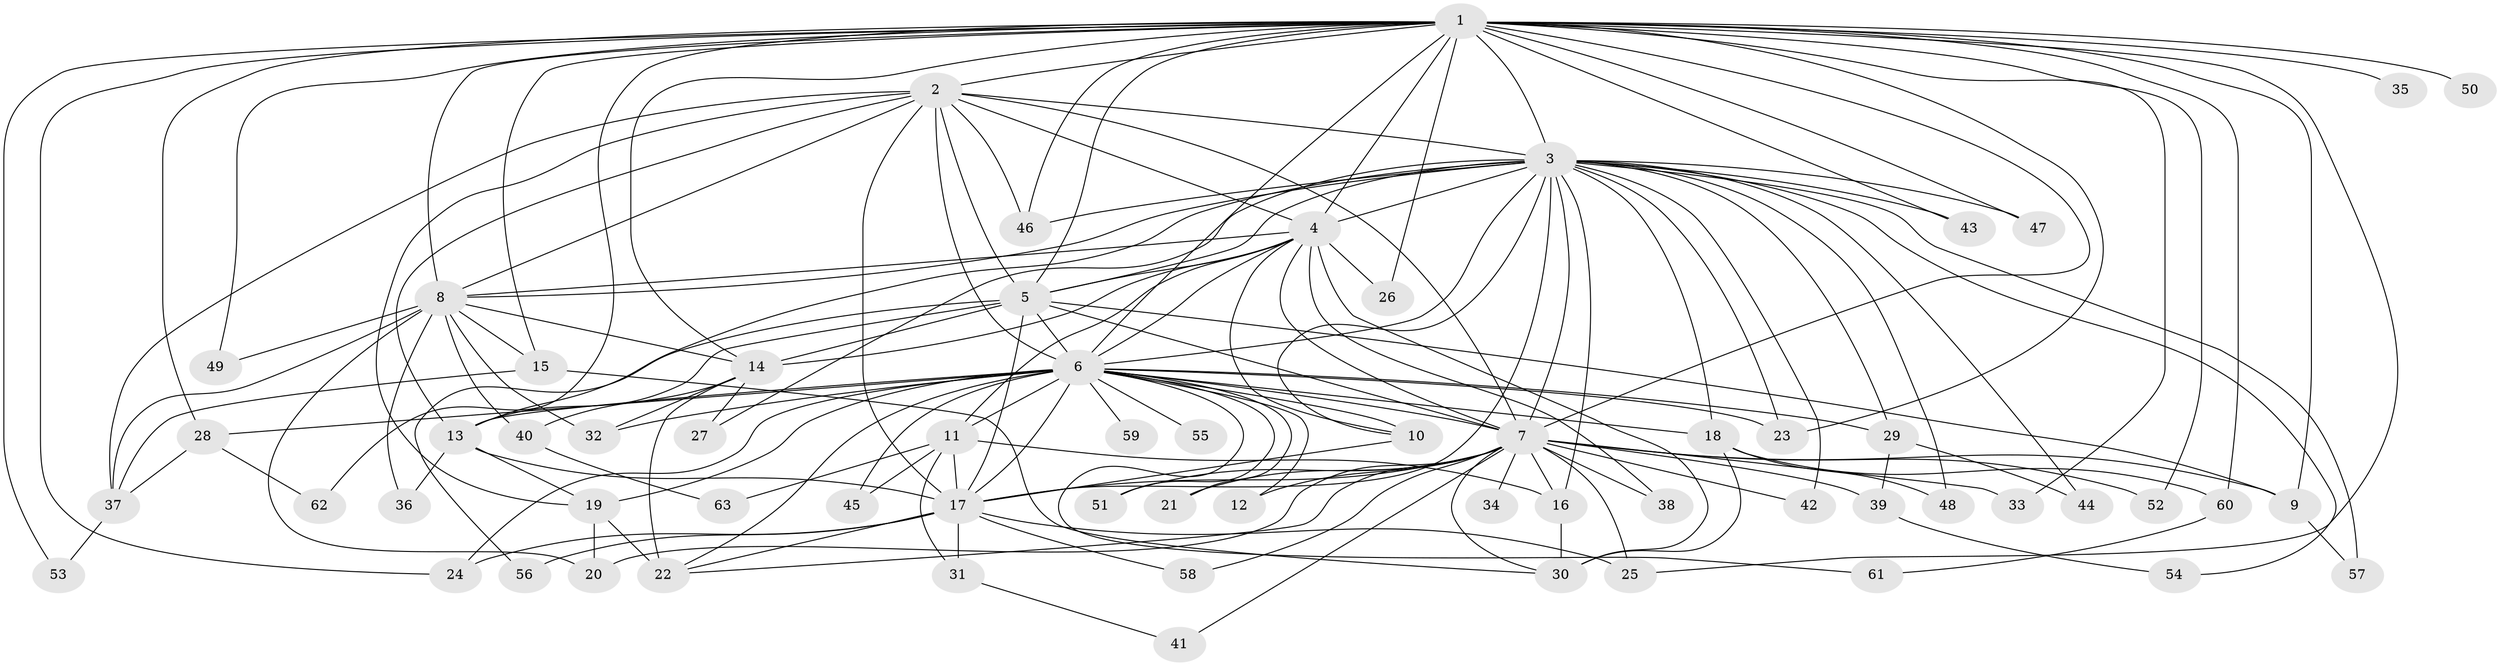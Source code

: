 // original degree distribution, {22: 0.007936507936507936, 23: 0.007936507936507936, 34: 0.007936507936507936, 30: 0.007936507936507936, 19: 0.007936507936507936, 15: 0.007936507936507936, 16: 0.007936507936507936, 24: 0.007936507936507936, 13: 0.007936507936507936, 31: 0.007936507936507936, 7: 0.03968253968253968, 4: 0.07142857142857142, 3: 0.15079365079365079, 2: 0.5952380952380952, 5: 0.047619047619047616, 9: 0.007936507936507936, 10: 0.007936507936507936}
// Generated by graph-tools (version 1.1) at 2025/35/03/09/25 02:35:14]
// undirected, 63 vertices, 158 edges
graph export_dot {
graph [start="1"]
  node [color=gray90,style=filled];
  1;
  2;
  3;
  4;
  5;
  6;
  7;
  8;
  9;
  10;
  11;
  12;
  13;
  14;
  15;
  16;
  17;
  18;
  19;
  20;
  21;
  22;
  23;
  24;
  25;
  26;
  27;
  28;
  29;
  30;
  31;
  32;
  33;
  34;
  35;
  36;
  37;
  38;
  39;
  40;
  41;
  42;
  43;
  44;
  45;
  46;
  47;
  48;
  49;
  50;
  51;
  52;
  53;
  54;
  55;
  56;
  57;
  58;
  59;
  60;
  61;
  62;
  63;
  1 -- 2 [weight=2.0];
  1 -- 3 [weight=2.0];
  1 -- 4 [weight=4.0];
  1 -- 5 [weight=2.0];
  1 -- 6 [weight=4.0];
  1 -- 7 [weight=4.0];
  1 -- 8 [weight=1.0];
  1 -- 9 [weight=1.0];
  1 -- 14 [weight=2.0];
  1 -- 15 [weight=1.0];
  1 -- 23 [weight=1.0];
  1 -- 24 [weight=1.0];
  1 -- 25 [weight=1.0];
  1 -- 26 [weight=1.0];
  1 -- 28 [weight=1.0];
  1 -- 33 [weight=1.0];
  1 -- 35 [weight=2.0];
  1 -- 43 [weight=1.0];
  1 -- 46 [weight=1.0];
  1 -- 47 [weight=1.0];
  1 -- 49 [weight=1.0];
  1 -- 50 [weight=2.0];
  1 -- 52 [weight=1.0];
  1 -- 53 [weight=1.0];
  1 -- 60 [weight=1.0];
  1 -- 62 [weight=1.0];
  2 -- 3 [weight=1.0];
  2 -- 4 [weight=2.0];
  2 -- 5 [weight=2.0];
  2 -- 6 [weight=17.0];
  2 -- 7 [weight=3.0];
  2 -- 8 [weight=1.0];
  2 -- 13 [weight=1.0];
  2 -- 17 [weight=1.0];
  2 -- 19 [weight=2.0];
  2 -- 37 [weight=1.0];
  2 -- 46 [weight=1.0];
  3 -- 4 [weight=3.0];
  3 -- 5 [weight=1.0];
  3 -- 6 [weight=3.0];
  3 -- 7 [weight=2.0];
  3 -- 8 [weight=1.0];
  3 -- 10 [weight=1.0];
  3 -- 13 [weight=1.0];
  3 -- 16 [weight=2.0];
  3 -- 17 [weight=1.0];
  3 -- 18 [weight=1.0];
  3 -- 23 [weight=1.0];
  3 -- 27 [weight=1.0];
  3 -- 29 [weight=1.0];
  3 -- 42 [weight=1.0];
  3 -- 43 [weight=1.0];
  3 -- 44 [weight=1.0];
  3 -- 46 [weight=1.0];
  3 -- 47 [weight=1.0];
  3 -- 48 [weight=1.0];
  3 -- 54 [weight=1.0];
  3 -- 57 [weight=1.0];
  4 -- 5 [weight=2.0];
  4 -- 6 [weight=4.0];
  4 -- 7 [weight=4.0];
  4 -- 8 [weight=1.0];
  4 -- 10 [weight=3.0];
  4 -- 11 [weight=1.0];
  4 -- 14 [weight=1.0];
  4 -- 26 [weight=2.0];
  4 -- 30 [weight=2.0];
  4 -- 38 [weight=1.0];
  5 -- 6 [weight=1.0];
  5 -- 7 [weight=2.0];
  5 -- 9 [weight=1.0];
  5 -- 13 [weight=1.0];
  5 -- 14 [weight=1.0];
  5 -- 17 [weight=2.0];
  5 -- 56 [weight=1.0];
  6 -- 7 [weight=6.0];
  6 -- 10 [weight=2.0];
  6 -- 11 [weight=1.0];
  6 -- 12 [weight=1.0];
  6 -- 13 [weight=2.0];
  6 -- 17 [weight=3.0];
  6 -- 18 [weight=1.0];
  6 -- 19 [weight=1.0];
  6 -- 21 [weight=1.0];
  6 -- 22 [weight=1.0];
  6 -- 23 [weight=1.0];
  6 -- 24 [weight=1.0];
  6 -- 28 [weight=1.0];
  6 -- 29 [weight=1.0];
  6 -- 32 [weight=1.0];
  6 -- 45 [weight=1.0];
  6 -- 51 [weight=1.0];
  6 -- 55 [weight=1.0];
  6 -- 59 [weight=1.0];
  6 -- 61 [weight=1.0];
  7 -- 9 [weight=1.0];
  7 -- 12 [weight=1.0];
  7 -- 16 [weight=1.0];
  7 -- 17 [weight=1.0];
  7 -- 20 [weight=1.0];
  7 -- 21 [weight=1.0];
  7 -- 22 [weight=1.0];
  7 -- 25 [weight=1.0];
  7 -- 30 [weight=1.0];
  7 -- 33 [weight=1.0];
  7 -- 34 [weight=1.0];
  7 -- 38 [weight=1.0];
  7 -- 39 [weight=1.0];
  7 -- 41 [weight=1.0];
  7 -- 42 [weight=1.0];
  7 -- 51 [weight=1.0];
  7 -- 52 [weight=1.0];
  7 -- 58 [weight=1.0];
  8 -- 14 [weight=1.0];
  8 -- 15 [weight=1.0];
  8 -- 20 [weight=1.0];
  8 -- 32 [weight=1.0];
  8 -- 36 [weight=1.0];
  8 -- 37 [weight=2.0];
  8 -- 40 [weight=1.0];
  8 -- 49 [weight=1.0];
  9 -- 57 [weight=1.0];
  10 -- 17 [weight=1.0];
  11 -- 16 [weight=1.0];
  11 -- 17 [weight=1.0];
  11 -- 31 [weight=1.0];
  11 -- 45 [weight=1.0];
  11 -- 63 [weight=1.0];
  13 -- 17 [weight=1.0];
  13 -- 19 [weight=2.0];
  13 -- 36 [weight=1.0];
  14 -- 22 [weight=1.0];
  14 -- 27 [weight=1.0];
  14 -- 32 [weight=1.0];
  14 -- 40 [weight=1.0];
  15 -- 30 [weight=1.0];
  15 -- 37 [weight=1.0];
  16 -- 30 [weight=1.0];
  17 -- 22 [weight=1.0];
  17 -- 24 [weight=2.0];
  17 -- 25 [weight=1.0];
  17 -- 31 [weight=1.0];
  17 -- 56 [weight=1.0];
  17 -- 58 [weight=1.0];
  18 -- 30 [weight=1.0];
  18 -- 48 [weight=1.0];
  18 -- 60 [weight=1.0];
  19 -- 20 [weight=1.0];
  19 -- 22 [weight=4.0];
  28 -- 37 [weight=1.0];
  28 -- 62 [weight=1.0];
  29 -- 39 [weight=1.0];
  29 -- 44 [weight=1.0];
  31 -- 41 [weight=1.0];
  37 -- 53 [weight=1.0];
  39 -- 54 [weight=1.0];
  40 -- 63 [weight=1.0];
  60 -- 61 [weight=1.0];
}
